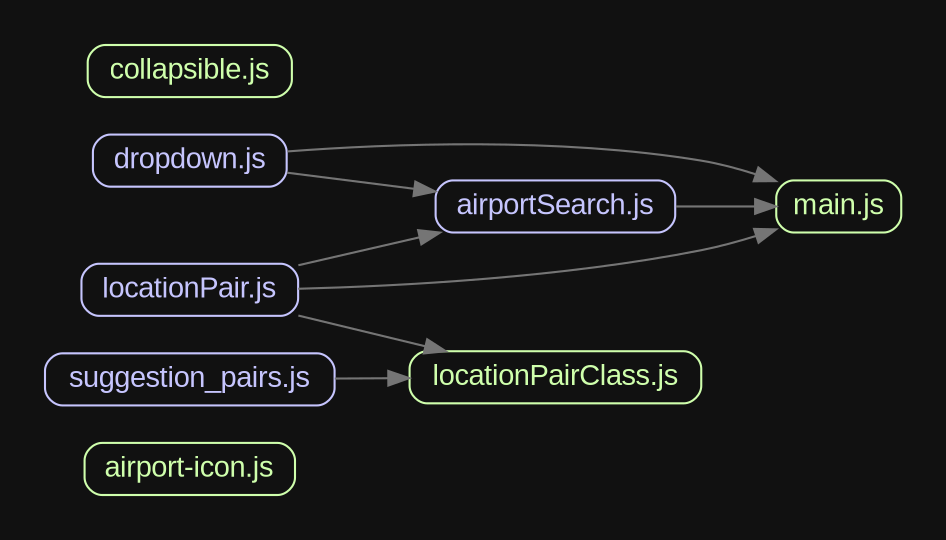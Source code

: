 digraph G {
	graph [bb="0,0,411,214.5",
		bgcolor="#111111",
		layout=dot,
		overlap=false,
		pad=0.3,
		rankdir=LR
	];
	node [color="#c6c5fe",
		fontcolor="#c6c5fe",
		fontname=Arial,
		fontsize="14px",
		height=0,
		label="\N",
		shape=box,
		style=rounded
	];
	edge [color="#757575"];
	"airport-icon.js"	[color="#cfffac",
		fontcolor="#cfffac",
		height=0.34028,
		pos="69.5,12.25",
		width=1.3993];
	"airportSearch.js"	[height=0.34028,
		pos="244.88,137.25",
		width=1.5972];
	"main.js"	[color="#cfffac",
		fontcolor="#cfffac",
		height=0.34028,
		pos="380.88,137.25",
		width=0.83681];
	"airportSearch.js" -> "main.js"	[pos="e,350.36,137.25 302.7,137.25 315.14,137.25 328.05,137.25 339.67,137.25"];
	"collapsible.js"	[color="#cfffac",
		fontcolor="#cfffac",
		height=0.34028,
		pos="69.5,202.25",
		width=1.3576];
	"dropdown.js"	[height=0.34028,
		pos="69.5,159.25",
		width=1.2951];
	"dropdown.js" -> "airportSearch.js"	[pos="e,187.11,144.45 116.51,153.41 134.87,151.08 156.39,148.35 176.46,145.8"];
	"dropdown.js" -> "main.js"	[pos="e,350.52,148.84 116.3,163.23 165.64,166.54 246.28,169.16 314.75,158.25 323.16,156.91 331.97,154.67 340.3,152.14"];
	"locationPair.js"	[height=0.34028,
		pos="69.5,98.25",
		width=1.441];
	"locationPair.js" -> "airportSearch.js"	[pos="e,187.4,124.55 121.58,109.74 138.86,113.63 158.43,118.03 176.77,122.16"];
	"locationPair.js" -> "main.js"	[pos="e,350.44,126.11 121.49,98.486 171.23,99.541 248.81,103.38 314.75,116.25 323.11,117.88 331.9,120.25 340.22,122.81"];
	"locationPairClass.js"	[color="#cfffac",
		fontcolor="#cfffac",
		height=0.34028,
		pos="244.88,56.25",
		width=1.941];
	"locationPair.js" -> "locationPairClass.js"	[pos="e,191.36,68.972 121.58,85.876 140.12,81.384 161.29,76.255 180.75,71.542"];
	"suggestion_pairs.js"	[height=0.34028,
		pos="69.5,55.25",
		width=1.9306];
	"suggestion_pairs.js" -> "locationPairClass.js"	[pos="e,174.71,55.851 139.02,55.645 147.18,55.692 155.57,55.741 163.87,55.789"];
}
